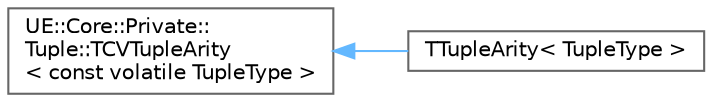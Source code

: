 digraph "Graphical Class Hierarchy"
{
 // INTERACTIVE_SVG=YES
 // LATEX_PDF_SIZE
  bgcolor="transparent";
  edge [fontname=Helvetica,fontsize=10,labelfontname=Helvetica,labelfontsize=10];
  node [fontname=Helvetica,fontsize=10,shape=box,height=0.2,width=0.4];
  rankdir="LR";
  Node0 [id="Node000000",label="UE::Core::Private::\lTuple::TCVTupleArity\l\< const volatile TupleType \>",height=0.2,width=0.4,color="grey40", fillcolor="white", style="filled",URL="$da/d4b/structUE_1_1Core_1_1Private_1_1Tuple_1_1TCVTupleArity.html",tooltip=" "];
  Node0 -> Node1 [id="edge9063_Node000000_Node000001",dir="back",color="steelblue1",style="solid",tooltip=" "];
  Node1 [id="Node000001",label="TTupleArity\< TupleType \>",height=0.2,width=0.4,color="grey40", fillcolor="white", style="filled",URL="$d6/d0b/structTTupleArity.html",tooltip="Traits class which calculates the number of elements in a tuple."];
}
